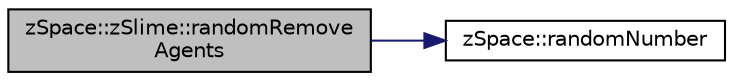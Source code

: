 digraph "zSpace::zSlime::randomRemoveAgents"
{
 // LATEX_PDF_SIZE
  edge [fontname="Helvetica",fontsize="10",labelfontname="Helvetica",labelfontsize="10"];
  node [fontname="Helvetica",fontsize="10",shape=record];
  rankdir="LR";
  Node52 [label="zSpace::zSlime::randomRemove\lAgents",height=0.2,width=0.4,color="black", fillcolor="grey75", style="filled", fontcolor="black",tooltip="This method removes agents randomly form the simulation if the total number of agents is higher than ..."];
  Node52 -> Node53 [color="midnightblue",fontsize="10",style="solid",fontname="Helvetica"];
  Node53 [label="zSpace::randomNumber",height=0.2,width=0.4,color="black", fillcolor="white", style="filled",URL="$group__z_core_utilities.html#ga48337d006eea339e5973eb9bc47f178f",tooltip="This method returns a random number in the input domain."];
}
